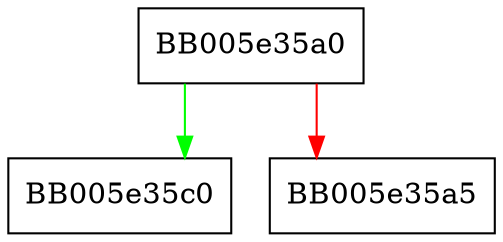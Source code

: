 digraph OSSL_HTTP_REQ_CTX_set_max_response_length {
  node [shape="box"];
  graph [splines=ortho];
  BB005e35a0 -> BB005e35c0 [color="green"];
  BB005e35a0 -> BB005e35a5 [color="red"];
}